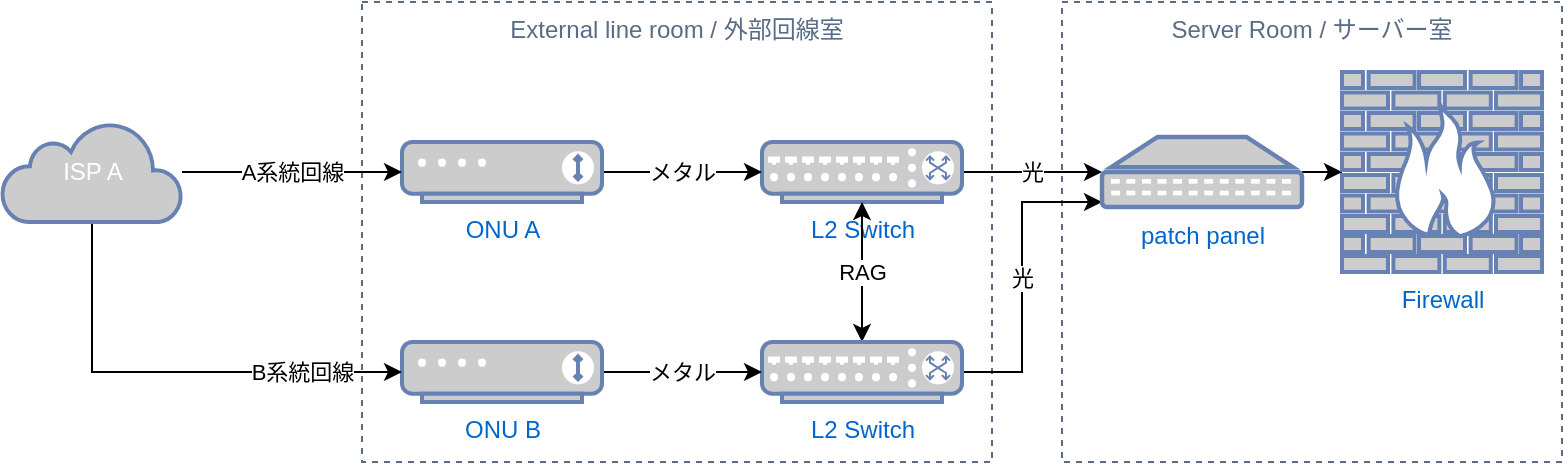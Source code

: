 <mxfile version="14.6.1" type="github">
  <diagram id="7wLTs8ti_w2qS4k10klG" name="Page-1">
    <mxGraphModel dx="498" dy="384" grid="1" gridSize="10" guides="1" tooltips="1" connect="1" arrows="1" fold="1" page="1" pageScale="1" pageWidth="827" pageHeight="1169" math="0" shadow="0">
      <root>
        <mxCell id="0" />
        <mxCell id="1" parent="0" />
        <mxCell id="5V7owRSj-AME9JgfiHuK-22" value="Server Room / サーバー室" style="fillColor=none;strokeColor=#5A6C86;dashed=1;verticalAlign=top;fontStyle=0;fontColor=#5A6C86;" vertex="1" parent="1">
          <mxGeometry x="570" y="60" width="250" height="230" as="geometry" />
        </mxCell>
        <mxCell id="5V7owRSj-AME9JgfiHuK-21" value="External line room / 外部回線室" style="fillColor=none;strokeColor=#5A6C86;dashed=1;verticalAlign=top;fontStyle=0;fontColor=#5A6C86;" vertex="1" parent="1">
          <mxGeometry x="220" y="60" width="315" height="230" as="geometry" />
        </mxCell>
        <mxCell id="5V7owRSj-AME9JgfiHuK-16" value="光" style="edgeStyle=orthogonalEdgeStyle;rounded=0;orthogonalLoop=1;jettySize=auto;html=1;startArrow=none;startFill=0;" edge="1" parent="1" source="5V7owRSj-AME9JgfiHuK-1" target="5V7owRSj-AME9JgfiHuK-15">
          <mxGeometry relative="1" as="geometry" />
        </mxCell>
        <mxCell id="5V7owRSj-AME9JgfiHuK-1" value="L2 Switch" style="fontColor=#0066CC;verticalAlign=top;verticalLabelPosition=bottom;labelPosition=center;align=center;html=1;outlineConnect=0;fillColor=#CCCCCC;strokeColor=#6881B3;gradientColor=none;gradientDirection=north;strokeWidth=2;shape=mxgraph.networks.switch;" vertex="1" parent="1">
          <mxGeometry x="420" y="130" width="100" height="30" as="geometry" />
        </mxCell>
        <mxCell id="5V7owRSj-AME9JgfiHuK-12" value="RAG" style="edgeStyle=orthogonalEdgeStyle;rounded=0;orthogonalLoop=1;jettySize=auto;html=1;startArrow=classic;startFill=1;" edge="1" parent="1" source="5V7owRSj-AME9JgfiHuK-2">
          <mxGeometry relative="1" as="geometry">
            <mxPoint x="470" y="160" as="targetPoint" />
            <Array as="points">
              <mxPoint x="470" y="180" />
              <mxPoint x="470" y="180" />
            </Array>
          </mxGeometry>
        </mxCell>
        <mxCell id="5V7owRSj-AME9JgfiHuK-17" value="光" style="edgeStyle=orthogonalEdgeStyle;rounded=0;orthogonalLoop=1;jettySize=auto;html=1;startArrow=none;startFill=0;" edge="1" parent="1" source="5V7owRSj-AME9JgfiHuK-2" target="5V7owRSj-AME9JgfiHuK-15">
          <mxGeometry relative="1" as="geometry">
            <Array as="points">
              <mxPoint x="550" y="245" />
              <mxPoint x="550" y="160" />
            </Array>
          </mxGeometry>
        </mxCell>
        <mxCell id="5V7owRSj-AME9JgfiHuK-2" value="L2 Switch" style="fontColor=#0066CC;verticalAlign=top;verticalLabelPosition=bottom;labelPosition=center;align=center;html=1;outlineConnect=0;fillColor=#CCCCCC;strokeColor=#6881B3;gradientColor=none;gradientDirection=north;strokeWidth=2;shape=mxgraph.networks.switch;" vertex="1" parent="1">
          <mxGeometry x="420" y="230" width="100" height="30" as="geometry" />
        </mxCell>
        <mxCell id="5V7owRSj-AME9JgfiHuK-10" value="メタル" style="edgeStyle=orthogonalEdgeStyle;rounded=0;orthogonalLoop=1;jettySize=auto;html=1;" edge="1" parent="1" source="5V7owRSj-AME9JgfiHuK-4" target="5V7owRSj-AME9JgfiHuK-1">
          <mxGeometry relative="1" as="geometry" />
        </mxCell>
        <mxCell id="5V7owRSj-AME9JgfiHuK-4" value="ONU A" style="fontColor=#0066CC;verticalAlign=top;verticalLabelPosition=bottom;labelPosition=center;align=center;html=1;outlineConnect=0;fillColor=#CCCCCC;strokeColor=#6881B3;gradientColor=none;gradientDirection=north;strokeWidth=2;shape=mxgraph.networks.modem;" vertex="1" parent="1">
          <mxGeometry x="240" y="130" width="100" height="30" as="geometry" />
        </mxCell>
        <mxCell id="5V7owRSj-AME9JgfiHuK-11" value="メタル" style="edgeStyle=orthogonalEdgeStyle;rounded=0;orthogonalLoop=1;jettySize=auto;html=1;" edge="1" parent="1" source="5V7owRSj-AME9JgfiHuK-5" target="5V7owRSj-AME9JgfiHuK-2">
          <mxGeometry relative="1" as="geometry" />
        </mxCell>
        <mxCell id="5V7owRSj-AME9JgfiHuK-5" value="ONU B" style="fontColor=#0066CC;verticalAlign=top;verticalLabelPosition=bottom;labelPosition=center;align=center;html=1;outlineConnect=0;fillColor=#CCCCCC;strokeColor=#6881B3;gradientColor=none;gradientDirection=north;strokeWidth=2;shape=mxgraph.networks.modem;" vertex="1" parent="1">
          <mxGeometry x="240" y="230" width="100" height="30" as="geometry" />
        </mxCell>
        <mxCell id="5V7owRSj-AME9JgfiHuK-7" value="A系統回線" style="edgeStyle=orthogonalEdgeStyle;rounded=0;orthogonalLoop=1;jettySize=auto;html=1;" edge="1" parent="1" source="5V7owRSj-AME9JgfiHuK-6" target="5V7owRSj-AME9JgfiHuK-4">
          <mxGeometry relative="1" as="geometry" />
        </mxCell>
        <mxCell id="5V7owRSj-AME9JgfiHuK-13" value="B系統回線" style="edgeStyle=orthogonalEdgeStyle;rounded=0;orthogonalLoop=1;jettySize=auto;html=1;startArrow=none;startFill=0;" edge="1" parent="1" source="5V7owRSj-AME9JgfiHuK-6" target="5V7owRSj-AME9JgfiHuK-5">
          <mxGeometry x="0.565" relative="1" as="geometry">
            <Array as="points">
              <mxPoint x="85" y="245" />
            </Array>
            <mxPoint as="offset" />
          </mxGeometry>
        </mxCell>
        <mxCell id="5V7owRSj-AME9JgfiHuK-6" value="ISP A" style="html=1;outlineConnect=0;fillColor=#CCCCCC;strokeColor=#6881B3;gradientColor=none;gradientDirection=north;strokeWidth=2;shape=mxgraph.networks.cloud;fontColor=#ffffff;" vertex="1" parent="1">
          <mxGeometry x="40" y="120" width="90" height="50" as="geometry" />
        </mxCell>
        <mxCell id="5V7owRSj-AME9JgfiHuK-19" style="edgeStyle=orthogonalEdgeStyle;rounded=0;orthogonalLoop=1;jettySize=auto;html=1;startArrow=none;startFill=0;" edge="1" parent="1" source="5V7owRSj-AME9JgfiHuK-15" target="5V7owRSj-AME9JgfiHuK-18">
          <mxGeometry relative="1" as="geometry" />
        </mxCell>
        <mxCell id="5V7owRSj-AME9JgfiHuK-15" value="patch panel" style="fontColor=#0066CC;verticalAlign=top;verticalLabelPosition=bottom;labelPosition=center;align=center;html=1;outlineConnect=0;fillColor=#CCCCCC;strokeColor=#6881B3;gradientColor=none;gradientDirection=north;strokeWidth=2;shape=mxgraph.networks.patch_panel;" vertex="1" parent="1">
          <mxGeometry x="590" y="127.5" width="100" height="35" as="geometry" />
        </mxCell>
        <mxCell id="5V7owRSj-AME9JgfiHuK-18" value="Firewall" style="fontColor=#0066CC;verticalAlign=top;verticalLabelPosition=bottom;labelPosition=center;align=center;html=1;outlineConnect=0;fillColor=#CCCCCC;strokeColor=#6881B3;gradientColor=none;gradientDirection=north;strokeWidth=2;shape=mxgraph.networks.firewall;" vertex="1" parent="1">
          <mxGeometry x="710" y="95" width="100" height="100" as="geometry" />
        </mxCell>
      </root>
    </mxGraphModel>
  </diagram>
</mxfile>
